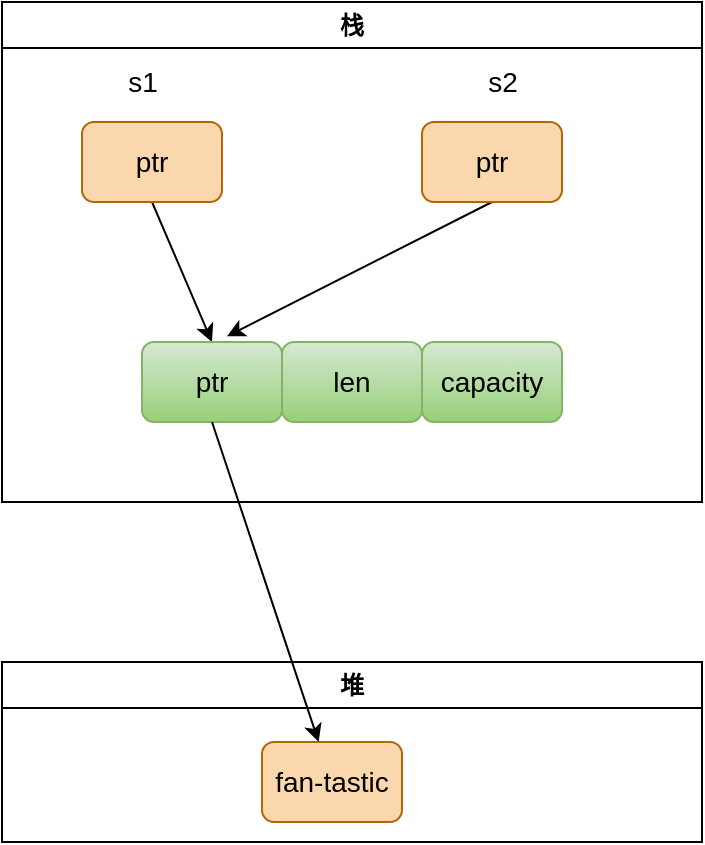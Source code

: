 <mxfile scale="1" border="20">
    <diagram id="_sZ3jJoBTB8PHAHmvGeu" name="第 1 页">
        <mxGraphModel dx="708" dy="521" grid="1" gridSize="10" guides="1" tooltips="1" connect="1" arrows="1" fold="1" page="1" pageScale="1" pageWidth="827" pageHeight="1169" background="#ffffff" math="0" shadow="0">
            <root>
                <mxCell id="0"/>
                <mxCell id="1" parent="0"/>
                <mxCell id="3" value="栈" style="swimlane;whiteSpace=wrap;html=1;fontColor=#000000;fillColor=#FFFFFF;strokeColor=#000000;startSize=23;" vertex="1" parent="1">
                    <mxGeometry x="190" y="20" width="350" height="250" as="geometry"/>
                </mxCell>
                <mxCell id="12" style="edgeStyle=none;html=1;exitX=0.5;exitY=1;exitDx=0;exitDy=0;entryX=0.5;entryY=0;entryDx=0;entryDy=0;fontSize=14;fontColor=#000000;strokeColor=#000000;" edge="1" parent="3" source="5" target="9">
                    <mxGeometry relative="1" as="geometry"/>
                </mxCell>
                <mxCell id="5" value="&lt;font color=&quot;#000000&quot; style=&quot;font-size: 14px;&quot;&gt;ptr&lt;/font&gt;" style="rounded=1;whiteSpace=wrap;html=1;strokeColor=#b46504;fillColor=#fad7ac;" vertex="1" parent="3">
                    <mxGeometry x="40" y="60" width="70" height="40" as="geometry"/>
                </mxCell>
                <mxCell id="13" style="edgeStyle=none;html=1;exitX=0.5;exitY=1;exitDx=0;exitDy=0;entryX=0.607;entryY=-0.071;entryDx=0;entryDy=0;entryPerimeter=0;strokeColor=#000000;fontSize=14;fontColor=#000000;" edge="1" parent="3" source="6" target="9">
                    <mxGeometry relative="1" as="geometry"/>
                </mxCell>
                <mxCell id="6" value="&lt;font color=&quot;#000000&quot; style=&quot;font-size: 14px;&quot;&gt;ptr&lt;/font&gt;" style="rounded=1;whiteSpace=wrap;html=1;strokeColor=#b46504;fillColor=#fad7ac;" vertex="1" parent="3">
                    <mxGeometry x="210" y="60" width="70" height="40" as="geometry"/>
                </mxCell>
                <mxCell id="9" value="&lt;font color=&quot;#000000&quot; style=&quot;font-size: 14px;&quot;&gt;ptr&lt;/font&gt;" style="rounded=1;whiteSpace=wrap;html=1;strokeColor=#82b366;fillColor=#d5e8d4;gradientColor=#97d077;" vertex="1" parent="3">
                    <mxGeometry x="70" y="170" width="70" height="40" as="geometry"/>
                </mxCell>
                <mxCell id="10" value="&lt;font style=&quot;font-size: 14px;&quot; color=&quot;#000000&quot;&gt;len&lt;/font&gt;" style="rounded=1;whiteSpace=wrap;html=1;strokeColor=#82b366;fillColor=#d5e8d4;gradientColor=#97d077;" vertex="1" parent="3">
                    <mxGeometry x="140" y="170" width="70" height="40" as="geometry"/>
                </mxCell>
                <mxCell id="11" value="&lt;font style=&quot;font-size: 14px;&quot; color=&quot;#000000&quot;&gt;capacity&lt;/font&gt;" style="rounded=1;whiteSpace=wrap;html=1;strokeColor=#82b366;fillColor=#d5e8d4;gradientColor=#97d077;" vertex="1" parent="3">
                    <mxGeometry x="210" y="170" width="70" height="40" as="geometry"/>
                </mxCell>
                <mxCell id="4" value="堆" style="swimlane;whiteSpace=wrap;html=1;fontColor=#000000;fillColor=#FFFFFF;strokeColor=#000000;startSize=23;" vertex="1" parent="1">
                    <mxGeometry x="190" y="350" width="350" height="90" as="geometry"/>
                </mxCell>
                <mxCell id="14" value="&lt;font color=&quot;#000000&quot; style=&quot;font-size: 14px;&quot;&gt;fan-tastic&lt;/font&gt;" style="rounded=1;whiteSpace=wrap;html=1;strokeColor=#b46504;fillColor=#fad7ac;" vertex="1" parent="4">
                    <mxGeometry x="130" y="40" width="70" height="40" as="geometry"/>
                </mxCell>
                <mxCell id="7" value="s1" style="text;html=1;align=center;verticalAlign=middle;resizable=0;points=[];autosize=1;strokeColor=none;fillColor=none;fontSize=14;fontColor=#000000;" vertex="1" parent="1">
                    <mxGeometry x="240" y="45" width="40" height="30" as="geometry"/>
                </mxCell>
                <mxCell id="8" value="s2" style="text;html=1;align=center;verticalAlign=middle;resizable=0;points=[];autosize=1;strokeColor=none;fillColor=none;fontSize=14;fontColor=#000000;" vertex="1" parent="1">
                    <mxGeometry x="420" y="45" width="40" height="30" as="geometry"/>
                </mxCell>
                <mxCell id="15" style="edgeStyle=none;html=1;exitX=0.5;exitY=1;exitDx=0;exitDy=0;strokeColor=#000000;fontSize=14;fontColor=#000000;" edge="1" parent="1" source="9" target="14">
                    <mxGeometry relative="1" as="geometry"/>
                </mxCell>
            </root>
        </mxGraphModel>
    </diagram>
</mxfile>